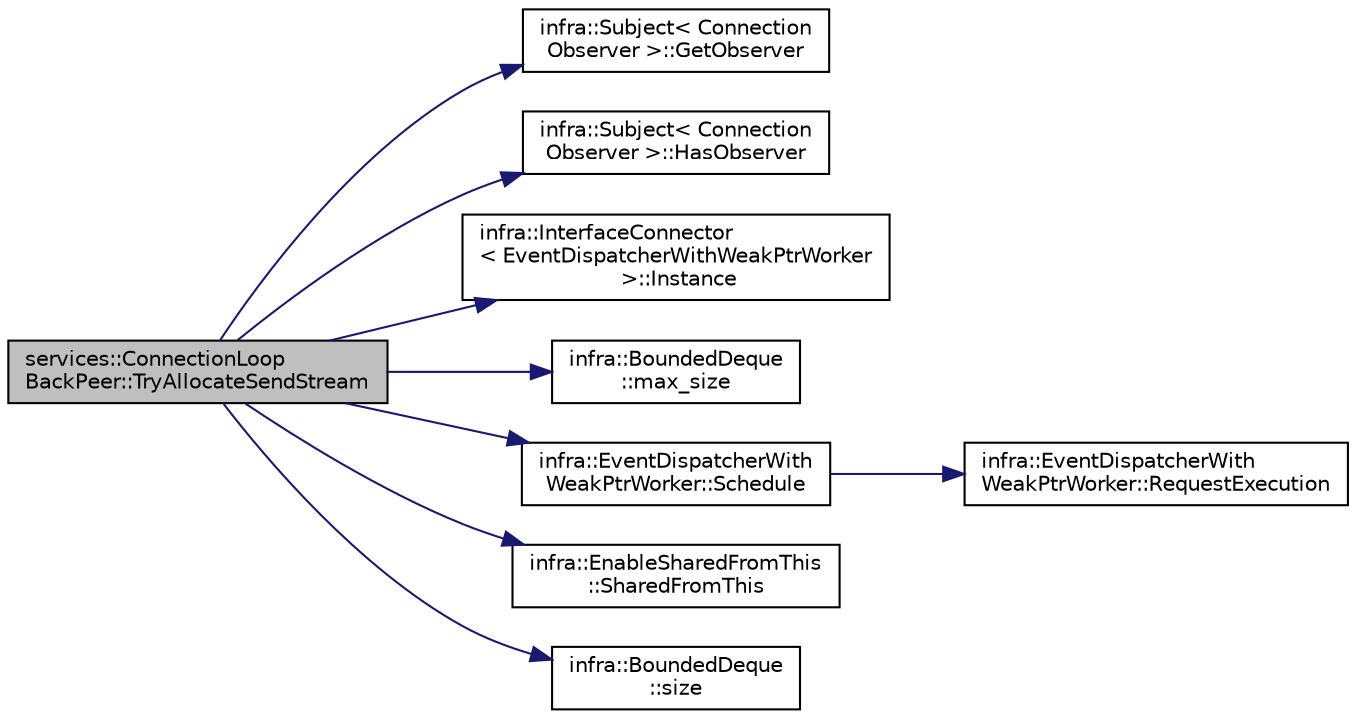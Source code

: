 digraph "services::ConnectionLoopBackPeer::TryAllocateSendStream"
{
 // INTERACTIVE_SVG=YES
  edge [fontname="Helvetica",fontsize="10",labelfontname="Helvetica",labelfontsize="10"];
  node [fontname="Helvetica",fontsize="10",shape=record];
  rankdir="LR";
  Node35 [label="services::ConnectionLoop\lBackPeer::TryAllocateSendStream",height=0.2,width=0.4,color="black", fillcolor="grey75", style="filled", fontcolor="black"];
  Node35 -> Node36 [color="midnightblue",fontsize="10",style="solid",fontname="Helvetica"];
  Node36 [label="infra::Subject\< Connection\lObserver \>::GetObserver",height=0.2,width=0.4,color="black", fillcolor="white", style="filled",URL="$d1/db2/classinfra_1_1_subject.html#ae6779efb6b9b18a7638fef4ce0553466"];
  Node35 -> Node37 [color="midnightblue",fontsize="10",style="solid",fontname="Helvetica"];
  Node37 [label="infra::Subject\< Connection\lObserver \>::HasObserver",height=0.2,width=0.4,color="black", fillcolor="white", style="filled",URL="$d1/db2/classinfra_1_1_subject.html#a3b80f877cecbf875626911af65d5a121"];
  Node35 -> Node38 [color="midnightblue",fontsize="10",style="solid",fontname="Helvetica"];
  Node38 [label="infra::InterfaceConnector\l\< EventDispatcherWithWeakPtrWorker\l \>::Instance",height=0.2,width=0.4,color="black", fillcolor="white", style="filled",URL="$d3/d0e/classinfra_1_1_interface_connector.html#aed1d9e952d3d0dfa68e59ee4e868b380"];
  Node35 -> Node39 [color="midnightblue",fontsize="10",style="solid",fontname="Helvetica"];
  Node39 [label="infra::BoundedDeque\l::max_size",height=0.2,width=0.4,color="black", fillcolor="white", style="filled",URL="$d5/db7/classinfra_1_1_bounded_deque.html#a092bec48cdf6aeba4065e1c9c44f37cd"];
  Node35 -> Node40 [color="midnightblue",fontsize="10",style="solid",fontname="Helvetica"];
  Node40 [label="infra::EventDispatcherWith\lWeakPtrWorker::Schedule",height=0.2,width=0.4,color="black", fillcolor="white", style="filled",URL="$de/d88/classinfra_1_1_event_dispatcher_with_weak_ptr_worker.html#a0444150202eeeeb51399634d6e24b13b"];
  Node40 -> Node41 [color="midnightblue",fontsize="10",style="solid",fontname="Helvetica"];
  Node41 [label="infra::EventDispatcherWith\lWeakPtrWorker::RequestExecution",height=0.2,width=0.4,color="black", fillcolor="white", style="filled",URL="$de/d88/classinfra_1_1_event_dispatcher_with_weak_ptr_worker.html#ac68250c0670ca6c8c2bfadb6cdbadff7"];
  Node35 -> Node42 [color="midnightblue",fontsize="10",style="solid",fontname="Helvetica"];
  Node42 [label="infra::EnableSharedFromThis\l::SharedFromThis",height=0.2,width=0.4,color="black", fillcolor="white", style="filled",URL="$dd/df1/classinfra_1_1_enable_shared_from_this.html#af905d6b4aef4f252a28b1f4edebc99b3"];
  Node35 -> Node43 [color="midnightblue",fontsize="10",style="solid",fontname="Helvetica"];
  Node43 [label="infra::BoundedDeque\l::size",height=0.2,width=0.4,color="black", fillcolor="white", style="filled",URL="$d5/db7/classinfra_1_1_bounded_deque.html#ac32cda72da6791ea7b4e2244b84c09d4"];
}
